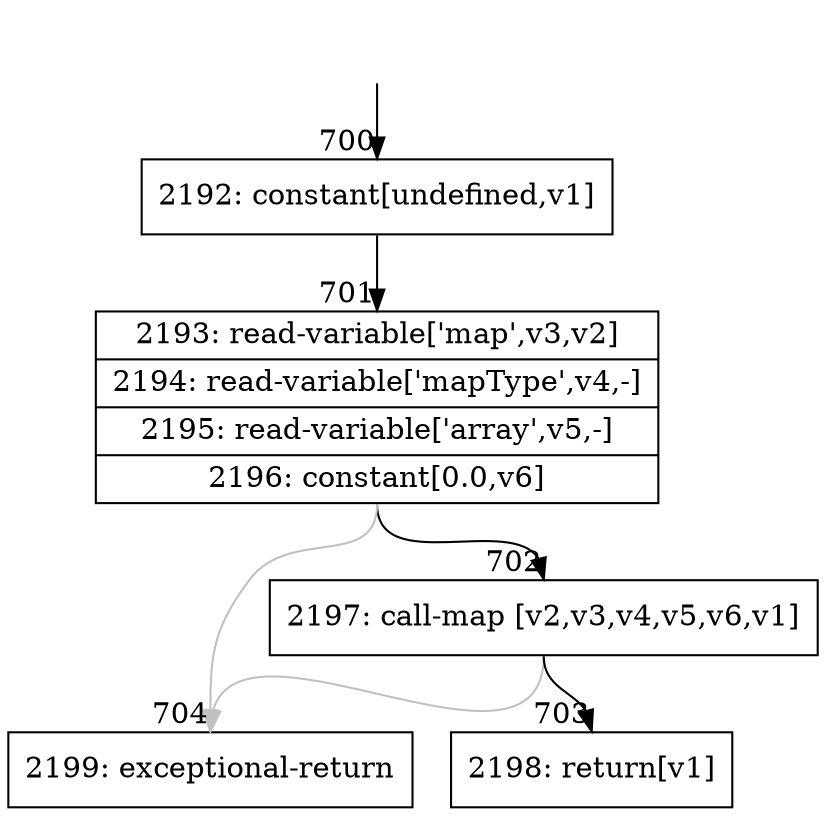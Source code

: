 digraph {
rankdir="TD"
BB_entry63[shape=none,label=""];
BB_entry63 -> BB700 [tailport=s, headport=n, headlabel="    700"]
BB700 [shape=record label="{2192: constant[undefined,v1]}" ] 
BB700 -> BB701 [tailport=s, headport=n, headlabel="      701"]
BB701 [shape=record label="{2193: read-variable['map',v3,v2]|2194: read-variable['mapType',v4,-]|2195: read-variable['array',v5,-]|2196: constant[0.0,v6]}" ] 
BB701 -> BB702 [tailport=s, headport=n, headlabel="      702"]
BB701 -> BB704 [tailport=s, headport=n, color=gray, headlabel="      704"]
BB702 [shape=record label="{2197: call-map [v2,v3,v4,v5,v6,v1]}" ] 
BB702 -> BB703 [tailport=s, headport=n, headlabel="      703"]
BB702 -> BB704 [tailport=s, headport=n, color=gray]
BB703 [shape=record label="{2198: return[v1]}" ] 
BB704 [shape=record label="{2199: exceptional-return}" ] 
//#$~ 410
}
